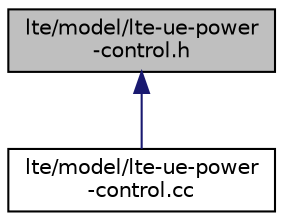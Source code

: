 digraph "lte/model/lte-ue-power-control.h"
{
  edge [fontname="Helvetica",fontsize="10",labelfontname="Helvetica",labelfontsize="10"];
  node [fontname="Helvetica",fontsize="10",shape=record];
  Node1 [label="lte/model/lte-ue-power\l-control.h",height=0.2,width=0.4,color="black", fillcolor="grey75", style="filled", fontcolor="black"];
  Node1 -> Node2 [dir="back",color="midnightblue",fontsize="10",style="solid"];
  Node2 [label="lte/model/lte-ue-power\l-control.cc",height=0.2,width=0.4,color="black", fillcolor="white", style="filled",URL="$db/d1a/lte-ue-power-control_8cc.html"];
}

